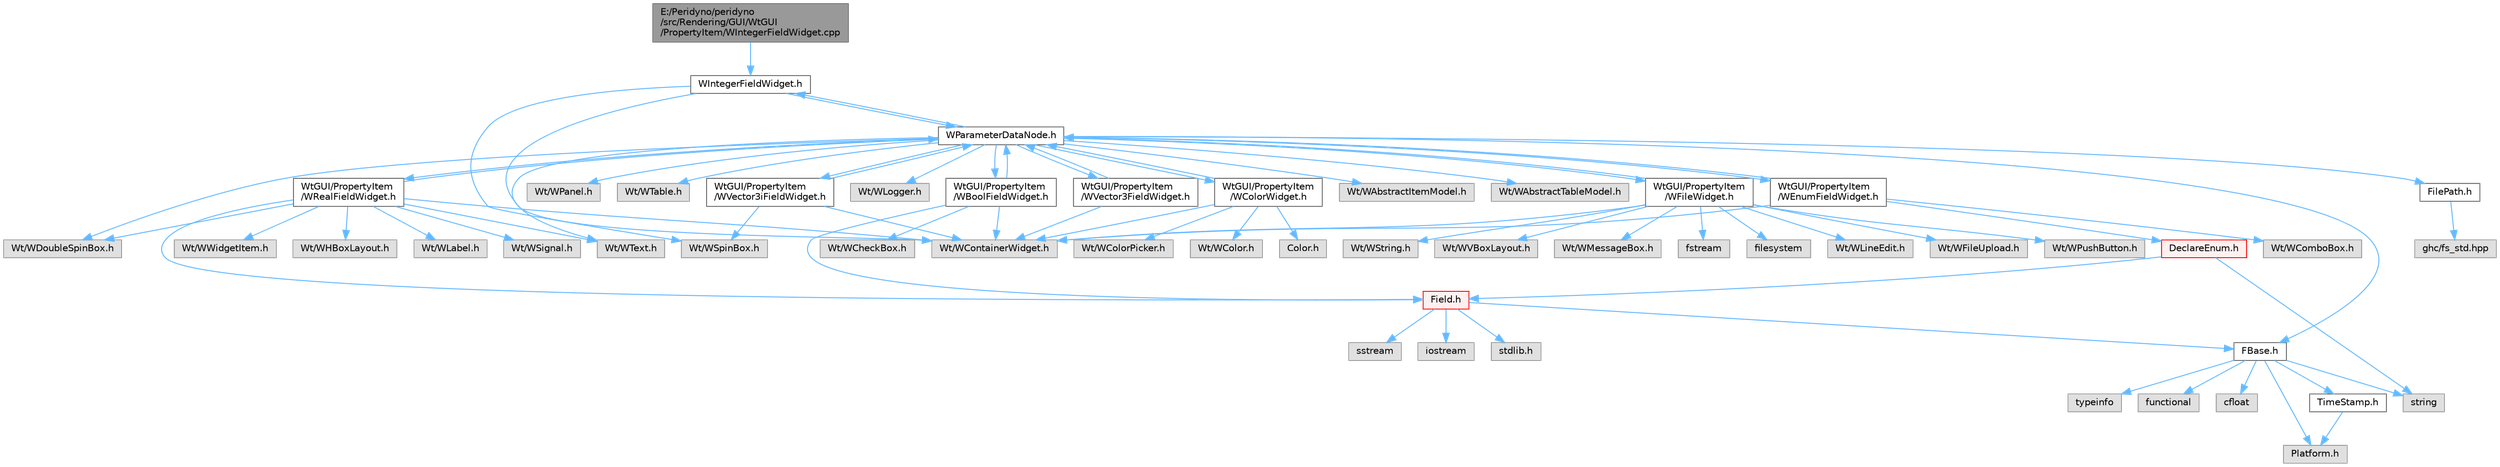 digraph "E:/Peridyno/peridyno/src/Rendering/GUI/WtGUI/PropertyItem/WIntegerFieldWidget.cpp"
{
 // LATEX_PDF_SIZE
  bgcolor="transparent";
  edge [fontname=Helvetica,fontsize=10,labelfontname=Helvetica,labelfontsize=10];
  node [fontname=Helvetica,fontsize=10,shape=box,height=0.2,width=0.4];
  Node1 [id="Node000001",label="E:/Peridyno/peridyno\l/src/Rendering/GUI/WtGUI\l/PropertyItem/WIntegerFieldWidget.cpp",height=0.2,width=0.4,color="gray40", fillcolor="grey60", style="filled", fontcolor="black",tooltip=" "];
  Node1 -> Node2 [id="edge1_Node000001_Node000002",color="steelblue1",style="solid",tooltip=" "];
  Node2 [id="Node000002",label="WIntegerFieldWidget.h",height=0.2,width=0.4,color="grey40", fillcolor="white", style="filled",URL="$_w_integer_field_widget_8h.html",tooltip=" "];
  Node2 -> Node3 [id="edge2_Node000002_Node000003",color="steelblue1",style="solid",tooltip=" "];
  Node3 [id="Node000003",label="Wt/WContainerWidget.h",height=0.2,width=0.4,color="grey60", fillcolor="#E0E0E0", style="filled",tooltip=" "];
  Node2 -> Node4 [id="edge3_Node000002_Node000004",color="steelblue1",style="solid",tooltip=" "];
  Node4 [id="Node000004",label="Wt/WSpinBox.h",height=0.2,width=0.4,color="grey60", fillcolor="#E0E0E0", style="filled",tooltip=" "];
  Node2 -> Node5 [id="edge4_Node000002_Node000005",color="steelblue1",style="solid",tooltip=" "];
  Node5 [id="Node000005",label="WParameterDataNode.h",height=0.2,width=0.4,color="grey40", fillcolor="white", style="filled",URL="$_w_parameter_data_node_8h.html",tooltip=" "];
  Node5 -> Node6 [id="edge5_Node000005_Node000006",color="steelblue1",style="solid",tooltip=" "];
  Node6 [id="Node000006",label="Wt/WAbstractItemModel.h",height=0.2,width=0.4,color="grey60", fillcolor="#E0E0E0", style="filled",tooltip=" "];
  Node5 -> Node7 [id="edge6_Node000005_Node000007",color="steelblue1",style="solid",tooltip=" "];
  Node7 [id="Node000007",label="Wt/WAbstractTableModel.h",height=0.2,width=0.4,color="grey60", fillcolor="#E0E0E0", style="filled",tooltip=" "];
  Node5 -> Node8 [id="edge7_Node000005_Node000008",color="steelblue1",style="solid",tooltip=" "];
  Node8 [id="Node000008",label="Wt/WText.h",height=0.2,width=0.4,color="grey60", fillcolor="#E0E0E0", style="filled",tooltip=" "];
  Node5 -> Node9 [id="edge8_Node000005_Node000009",color="steelblue1",style="solid",tooltip=" "];
  Node9 [id="Node000009",label="Wt/WPanel.h",height=0.2,width=0.4,color="grey60", fillcolor="#E0E0E0", style="filled",tooltip=" "];
  Node5 -> Node10 [id="edge9_Node000005_Node000010",color="steelblue1",style="solid",tooltip=" "];
  Node10 [id="Node000010",label="Wt/WTable.h",height=0.2,width=0.4,color="grey60", fillcolor="#E0E0E0", style="filled",tooltip=" "];
  Node5 -> Node11 [id="edge10_Node000005_Node000011",color="steelblue1",style="solid",tooltip=" "];
  Node11 [id="Node000011",label="Wt/WDoubleSpinBox.h",height=0.2,width=0.4,color="grey60", fillcolor="#E0E0E0", style="filled",tooltip=" "];
  Node5 -> Node12 [id="edge11_Node000005_Node000012",color="steelblue1",style="solid",tooltip=" "];
  Node12 [id="Node000012",label="Wt/WLogger.h",height=0.2,width=0.4,color="grey60", fillcolor="#E0E0E0", style="filled",tooltip=" "];
  Node5 -> Node13 [id="edge12_Node000005_Node000013",color="steelblue1",style="solid",tooltip=" "];
  Node13 [id="Node000013",label="FBase.h",height=0.2,width=0.4,color="grey40", fillcolor="white", style="filled",URL="$_f_base_8h.html",tooltip=" "];
  Node13 -> Node14 [id="edge13_Node000013_Node000014",color="steelblue1",style="solid",tooltip=" "];
  Node14 [id="Node000014",label="Platform.h",height=0.2,width=0.4,color="grey60", fillcolor="#E0E0E0", style="filled",tooltip=" "];
  Node13 -> Node15 [id="edge14_Node000013_Node000015",color="steelblue1",style="solid",tooltip=" "];
  Node15 [id="Node000015",label="TimeStamp.h",height=0.2,width=0.4,color="grey40", fillcolor="white", style="filled",URL="$_time_stamp_8h.html",tooltip=" "];
  Node15 -> Node14 [id="edge15_Node000015_Node000014",color="steelblue1",style="solid",tooltip=" "];
  Node13 -> Node16 [id="edge16_Node000013_Node000016",color="steelblue1",style="solid",tooltip=" "];
  Node16 [id="Node000016",label="typeinfo",height=0.2,width=0.4,color="grey60", fillcolor="#E0E0E0", style="filled",tooltip=" "];
  Node13 -> Node17 [id="edge17_Node000013_Node000017",color="steelblue1",style="solid",tooltip=" "];
  Node17 [id="Node000017",label="string",height=0.2,width=0.4,color="grey60", fillcolor="#E0E0E0", style="filled",tooltip=" "];
  Node13 -> Node18 [id="edge18_Node000013_Node000018",color="steelblue1",style="solid",tooltip=" "];
  Node18 [id="Node000018",label="functional",height=0.2,width=0.4,color="grey60", fillcolor="#E0E0E0", style="filled",tooltip=" "];
  Node13 -> Node19 [id="edge19_Node000013_Node000019",color="steelblue1",style="solid",tooltip=" "];
  Node19 [id="Node000019",label="cfloat",height=0.2,width=0.4,color="grey60", fillcolor="#E0E0E0", style="filled",tooltip=" "];
  Node5 -> Node20 [id="edge20_Node000005_Node000020",color="steelblue1",style="solid",tooltip=" "];
  Node20 [id="Node000020",label="FilePath.h",height=0.2,width=0.4,color="grey40", fillcolor="white", style="filled",URL="$_file_path_8h.html",tooltip=" "];
  Node20 -> Node21 [id="edge21_Node000020_Node000021",color="steelblue1",style="solid",tooltip=" "];
  Node21 [id="Node000021",label="ghc/fs_std.hpp",height=0.2,width=0.4,color="grey60", fillcolor="#E0E0E0", style="filled",tooltip=" "];
  Node5 -> Node22 [id="edge22_Node000005_Node000022",color="steelblue1",style="solid",tooltip=" "];
  Node22 [id="Node000022",label="WtGUI/PropertyItem\l/WRealFieldWidget.h",height=0.2,width=0.4,color="grey40", fillcolor="white", style="filled",URL="$_w_real_field_widget_8h.html",tooltip=" "];
  Node22 -> Node3 [id="edge23_Node000022_Node000003",color="steelblue1",style="solid",tooltip=" "];
  Node22 -> Node23 [id="edge24_Node000022_Node000023",color="steelblue1",style="solid",tooltip=" "];
  Node23 [id="Node000023",label="Wt/WWidgetItem.h",height=0.2,width=0.4,color="grey60", fillcolor="#E0E0E0", style="filled",tooltip=" "];
  Node22 -> Node24 [id="edge25_Node000022_Node000024",color="steelblue1",style="solid",tooltip=" "];
  Node24 [id="Node000024",label="Wt/WHBoxLayout.h",height=0.2,width=0.4,color="grey60", fillcolor="#E0E0E0", style="filled",tooltip=" "];
  Node22 -> Node25 [id="edge26_Node000022_Node000025",color="steelblue1",style="solid",tooltip=" "];
  Node25 [id="Node000025",label="Wt/WLabel.h",height=0.2,width=0.4,color="grey60", fillcolor="#E0E0E0", style="filled",tooltip=" "];
  Node22 -> Node8 [id="edge27_Node000022_Node000008",color="steelblue1",style="solid",tooltip=" "];
  Node22 -> Node11 [id="edge28_Node000022_Node000011",color="steelblue1",style="solid",tooltip=" "];
  Node22 -> Node26 [id="edge29_Node000022_Node000026",color="steelblue1",style="solid",tooltip=" "];
  Node26 [id="Node000026",label="Wt/WSignal.h",height=0.2,width=0.4,color="grey60", fillcolor="#E0E0E0", style="filled",tooltip=" "];
  Node22 -> Node27 [id="edge30_Node000022_Node000027",color="steelblue1",style="solid",tooltip=" "];
  Node27 [id="Node000027",label="Field.h",height=0.2,width=0.4,color="red", fillcolor="#FFF0F0", style="filled",URL="$_field_8h.html",tooltip=" "];
  Node27 -> Node28 [id="edge31_Node000027_Node000028",color="steelblue1",style="solid",tooltip=" "];
  Node28 [id="Node000028",label="iostream",height=0.2,width=0.4,color="grey60", fillcolor="#E0E0E0", style="filled",tooltip=" "];
  Node27 -> Node29 [id="edge32_Node000027_Node000029",color="steelblue1",style="solid",tooltip=" "];
  Node29 [id="Node000029",label="stdlib.h",height=0.2,width=0.4,color="grey60", fillcolor="#E0E0E0", style="filled",tooltip=" "];
  Node27 -> Node30 [id="edge33_Node000027_Node000030",color="steelblue1",style="solid",tooltip=" "];
  Node30 [id="Node000030",label="sstream",height=0.2,width=0.4,color="grey60", fillcolor="#E0E0E0", style="filled",tooltip=" "];
  Node27 -> Node13 [id="edge34_Node000027_Node000013",color="steelblue1",style="solid",tooltip=" "];
  Node22 -> Node5 [id="edge35_Node000022_Node000005",color="steelblue1",style="solid",tooltip=" "];
  Node5 -> Node83 [id="edge36_Node000005_Node000083",color="steelblue1",style="solid",tooltip=" "];
  Node83 [id="Node000083",label="WtGUI/PropertyItem\l/WVector3FieldWidget.h",height=0.2,width=0.4,color="grey40", fillcolor="white", style="filled",URL="$_w_vector3_field_widget_8h.html",tooltip=" "];
  Node83 -> Node3 [id="edge37_Node000083_Node000003",color="steelblue1",style="solid",tooltip=" "];
  Node83 -> Node5 [id="edge38_Node000083_Node000005",color="steelblue1",style="solid",tooltip=" "];
  Node5 -> Node84 [id="edge39_Node000005_Node000084",color="steelblue1",style="solid",tooltip=" "];
  Node84 [id="Node000084",label="WtGUI/PropertyItem\l/WVector3iFieldWidget.h",height=0.2,width=0.4,color="grey40", fillcolor="white", style="filled",URL="$_w_vector3i_field_widget_8h.html",tooltip=" "];
  Node84 -> Node3 [id="edge40_Node000084_Node000003",color="steelblue1",style="solid",tooltip=" "];
  Node84 -> Node4 [id="edge41_Node000084_Node000004",color="steelblue1",style="solid",tooltip=" "];
  Node84 -> Node5 [id="edge42_Node000084_Node000005",color="steelblue1",style="solid",tooltip=" "];
  Node5 -> Node85 [id="edge43_Node000005_Node000085",color="steelblue1",style="solid",tooltip=" "];
  Node85 [id="Node000085",label="WtGUI/PropertyItem\l/WBoolFieldWidget.h",height=0.2,width=0.4,color="grey40", fillcolor="white", style="filled",URL="$_w_bool_field_widget_8h.html",tooltip=" "];
  Node85 -> Node3 [id="edge44_Node000085_Node000003",color="steelblue1",style="solid",tooltip=" "];
  Node85 -> Node86 [id="edge45_Node000085_Node000086",color="steelblue1",style="solid",tooltip=" "];
  Node86 [id="Node000086",label="Wt/WCheckBox.h",height=0.2,width=0.4,color="grey60", fillcolor="#E0E0E0", style="filled",tooltip=" "];
  Node85 -> Node27 [id="edge46_Node000085_Node000027",color="steelblue1",style="solid",tooltip=" "];
  Node85 -> Node5 [id="edge47_Node000085_Node000005",color="steelblue1",style="solid",tooltip=" "];
  Node5 -> Node2 [id="edge48_Node000005_Node000002",color="steelblue1",style="solid",tooltip=" "];
  Node5 -> Node87 [id="edge49_Node000005_Node000087",color="steelblue1",style="solid",tooltip=" "];
  Node87 [id="Node000087",label="WtGUI/PropertyItem\l/WColorWidget.h",height=0.2,width=0.4,color="grey40", fillcolor="white", style="filled",URL="$_w_color_widget_8h.html",tooltip=" "];
  Node87 -> Node3 [id="edge50_Node000087_Node000003",color="steelblue1",style="solid",tooltip=" "];
  Node87 -> Node88 [id="edge51_Node000087_Node000088",color="steelblue1",style="solid",tooltip=" "];
  Node88 [id="Node000088",label="Wt/WColorPicker.h",height=0.2,width=0.4,color="grey60", fillcolor="#E0E0E0", style="filled",tooltip=" "];
  Node87 -> Node89 [id="edge52_Node000087_Node000089",color="steelblue1",style="solid",tooltip=" "];
  Node89 [id="Node000089",label="Wt/WColor.h",height=0.2,width=0.4,color="grey60", fillcolor="#E0E0E0", style="filled",tooltip=" "];
  Node87 -> Node5 [id="edge53_Node000087_Node000005",color="steelblue1",style="solid",tooltip=" "];
  Node87 -> Node90 [id="edge54_Node000087_Node000090",color="steelblue1",style="solid",tooltip=" "];
  Node90 [id="Node000090",label="Color.h",height=0.2,width=0.4,color="grey60", fillcolor="#E0E0E0", style="filled",tooltip=" "];
  Node5 -> Node91 [id="edge55_Node000005_Node000091",color="steelblue1",style="solid",tooltip=" "];
  Node91 [id="Node000091",label="WtGUI/PropertyItem\l/WFileWidget.h",height=0.2,width=0.4,color="grey40", fillcolor="white", style="filled",URL="$_w_file_widget_8h.html",tooltip=" "];
  Node91 -> Node3 [id="edge56_Node000091_Node000003",color="steelblue1",style="solid",tooltip=" "];
  Node91 -> Node92 [id="edge57_Node000091_Node000092",color="steelblue1",style="solid",tooltip=" "];
  Node92 [id="Node000092",label="Wt/WLineEdit.h",height=0.2,width=0.4,color="grey60", fillcolor="#E0E0E0", style="filled",tooltip=" "];
  Node91 -> Node93 [id="edge58_Node000091_Node000093",color="steelblue1",style="solid",tooltip=" "];
  Node93 [id="Node000093",label="Wt/WFileUpload.h",height=0.2,width=0.4,color="grey60", fillcolor="#E0E0E0", style="filled",tooltip=" "];
  Node91 -> Node94 [id="edge59_Node000091_Node000094",color="steelblue1",style="solid",tooltip=" "];
  Node94 [id="Node000094",label="Wt/WPushButton.h",height=0.2,width=0.4,color="grey60", fillcolor="#E0E0E0", style="filled",tooltip=" "];
  Node91 -> Node95 [id="edge60_Node000091_Node000095",color="steelblue1",style="solid",tooltip=" "];
  Node95 [id="Node000095",label="Wt/WString.h",height=0.2,width=0.4,color="grey60", fillcolor="#E0E0E0", style="filled",tooltip=" "];
  Node91 -> Node96 [id="edge61_Node000091_Node000096",color="steelblue1",style="solid",tooltip=" "];
  Node96 [id="Node000096",label="Wt/WVBoxLayout.h",height=0.2,width=0.4,color="grey60", fillcolor="#E0E0E0", style="filled",tooltip=" "];
  Node91 -> Node97 [id="edge62_Node000091_Node000097",color="steelblue1",style="solid",tooltip=" "];
  Node97 [id="Node000097",label="Wt/WMessageBox.h",height=0.2,width=0.4,color="grey60", fillcolor="#E0E0E0", style="filled",tooltip=" "];
  Node91 -> Node5 [id="edge63_Node000091_Node000005",color="steelblue1",style="solid",tooltip=" "];
  Node91 -> Node98 [id="edge64_Node000091_Node000098",color="steelblue1",style="solid",tooltip=" "];
  Node98 [id="Node000098",label="fstream",height=0.2,width=0.4,color="grey60", fillcolor="#E0E0E0", style="filled",tooltip=" "];
  Node91 -> Node99 [id="edge65_Node000091_Node000099",color="steelblue1",style="solid",tooltip=" "];
  Node99 [id="Node000099",label="filesystem",height=0.2,width=0.4,color="grey60", fillcolor="#E0E0E0", style="filled",tooltip=" "];
  Node5 -> Node100 [id="edge66_Node000005_Node000100",color="steelblue1",style="solid",tooltip=" "];
  Node100 [id="Node000100",label="WtGUI/PropertyItem\l/WEnumFieldWidget.h",height=0.2,width=0.4,color="grey40", fillcolor="white", style="filled",URL="$_w_enum_field_widget_8h.html",tooltip=" "];
  Node100 -> Node3 [id="edge67_Node000100_Node000003",color="steelblue1",style="solid",tooltip=" "];
  Node100 -> Node101 [id="edge68_Node000100_Node000101",color="steelblue1",style="solid",tooltip=" "];
  Node101 [id="Node000101",label="Wt/WComboBox.h",height=0.2,width=0.4,color="grey60", fillcolor="#E0E0E0", style="filled",tooltip=" "];
  Node100 -> Node5 [id="edge69_Node000100_Node000005",color="steelblue1",style="solid",tooltip=" "];
  Node100 -> Node102 [id="edge70_Node000100_Node000102",color="steelblue1",style="solid",tooltip=" "];
  Node102 [id="Node000102",label="DeclareEnum.h",height=0.2,width=0.4,color="red", fillcolor="#FFF0F0", style="filled",URL="$_declare_enum_8h.html",tooltip=" "];
  Node102 -> Node17 [id="edge71_Node000102_Node000017",color="steelblue1",style="solid",tooltip=" "];
  Node102 -> Node27 [id="edge72_Node000102_Node000027",color="steelblue1",style="solid",tooltip=" "];
}
